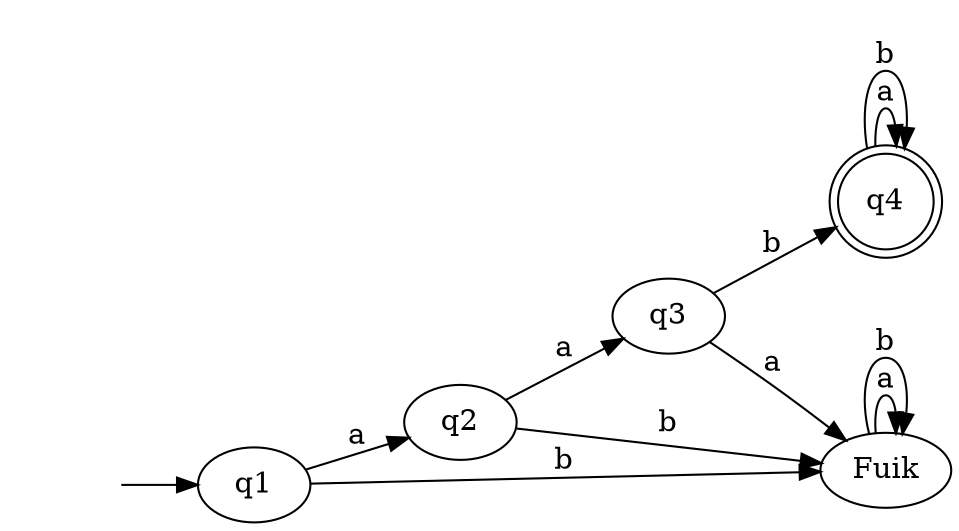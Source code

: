 digraph graph_2
{
	rankdir =  LR; node_start [label = "", shape = none]; 
	node_start ->  q1; 
	q4 [label =q4, shape = doublecircle]; 
	q1 -> q2 [label=a]; 
	q1 -> Fuik [label=b]; 
	q2 -> q3 [label=a]; 
	q2 -> Fuik [label=b]; 
	Fuik -> Fuik [label=a]; 
	Fuik -> Fuik [label=b]; 
	q3 -> Fuik [label=a]; 
	q3 -> q4 [label=b]; 
	q4 -> q4 [label=a]; 
	q4 -> q4 [label=b]; 
}